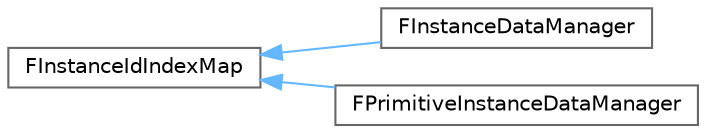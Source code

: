 digraph "Graphical Class Hierarchy"
{
 // INTERACTIVE_SVG=YES
 // LATEX_PDF_SIZE
  bgcolor="transparent";
  edge [fontname=Helvetica,fontsize=10,labelfontname=Helvetica,labelfontsize=10];
  node [fontname=Helvetica,fontsize=10,shape=box,height=0.2,width=0.4];
  rankdir="LR";
  Node0 [id="Node000000",label="FInstanceIdIndexMap",height=0.2,width=0.4,color="grey40", fillcolor="white", style="filled",URL="$da/d78/classFInstanceIdIndexMap.html",tooltip=" "];
  Node0 -> Node1 [id="edge4071_Node000000_Node000001",dir="back",color="steelblue1",style="solid",tooltip=" "];
  Node1 [id="Node000001",label="FInstanceDataManager",height=0.2,width=0.4,color="grey40", fillcolor="white", style="filled",URL="$dc/d61/classFInstanceDataManager.html",tooltip="Manager class that tracks changes to instance data within the component, and is responsible for dispa..."];
  Node0 -> Node2 [id="edge4072_Node000000_Node000002",dir="back",color="steelblue1",style="solid",tooltip=" "];
  Node2 [id="Node000002",label="FPrimitiveInstanceDataManager",height=0.2,width=0.4,color="grey40", fillcolor="white", style="filled",URL="$d3/d91/classFPrimitiveInstanceDataManager.html",tooltip="Manager class that tracks changes to instance data within the component, and is responsible for dispa..."];
}
